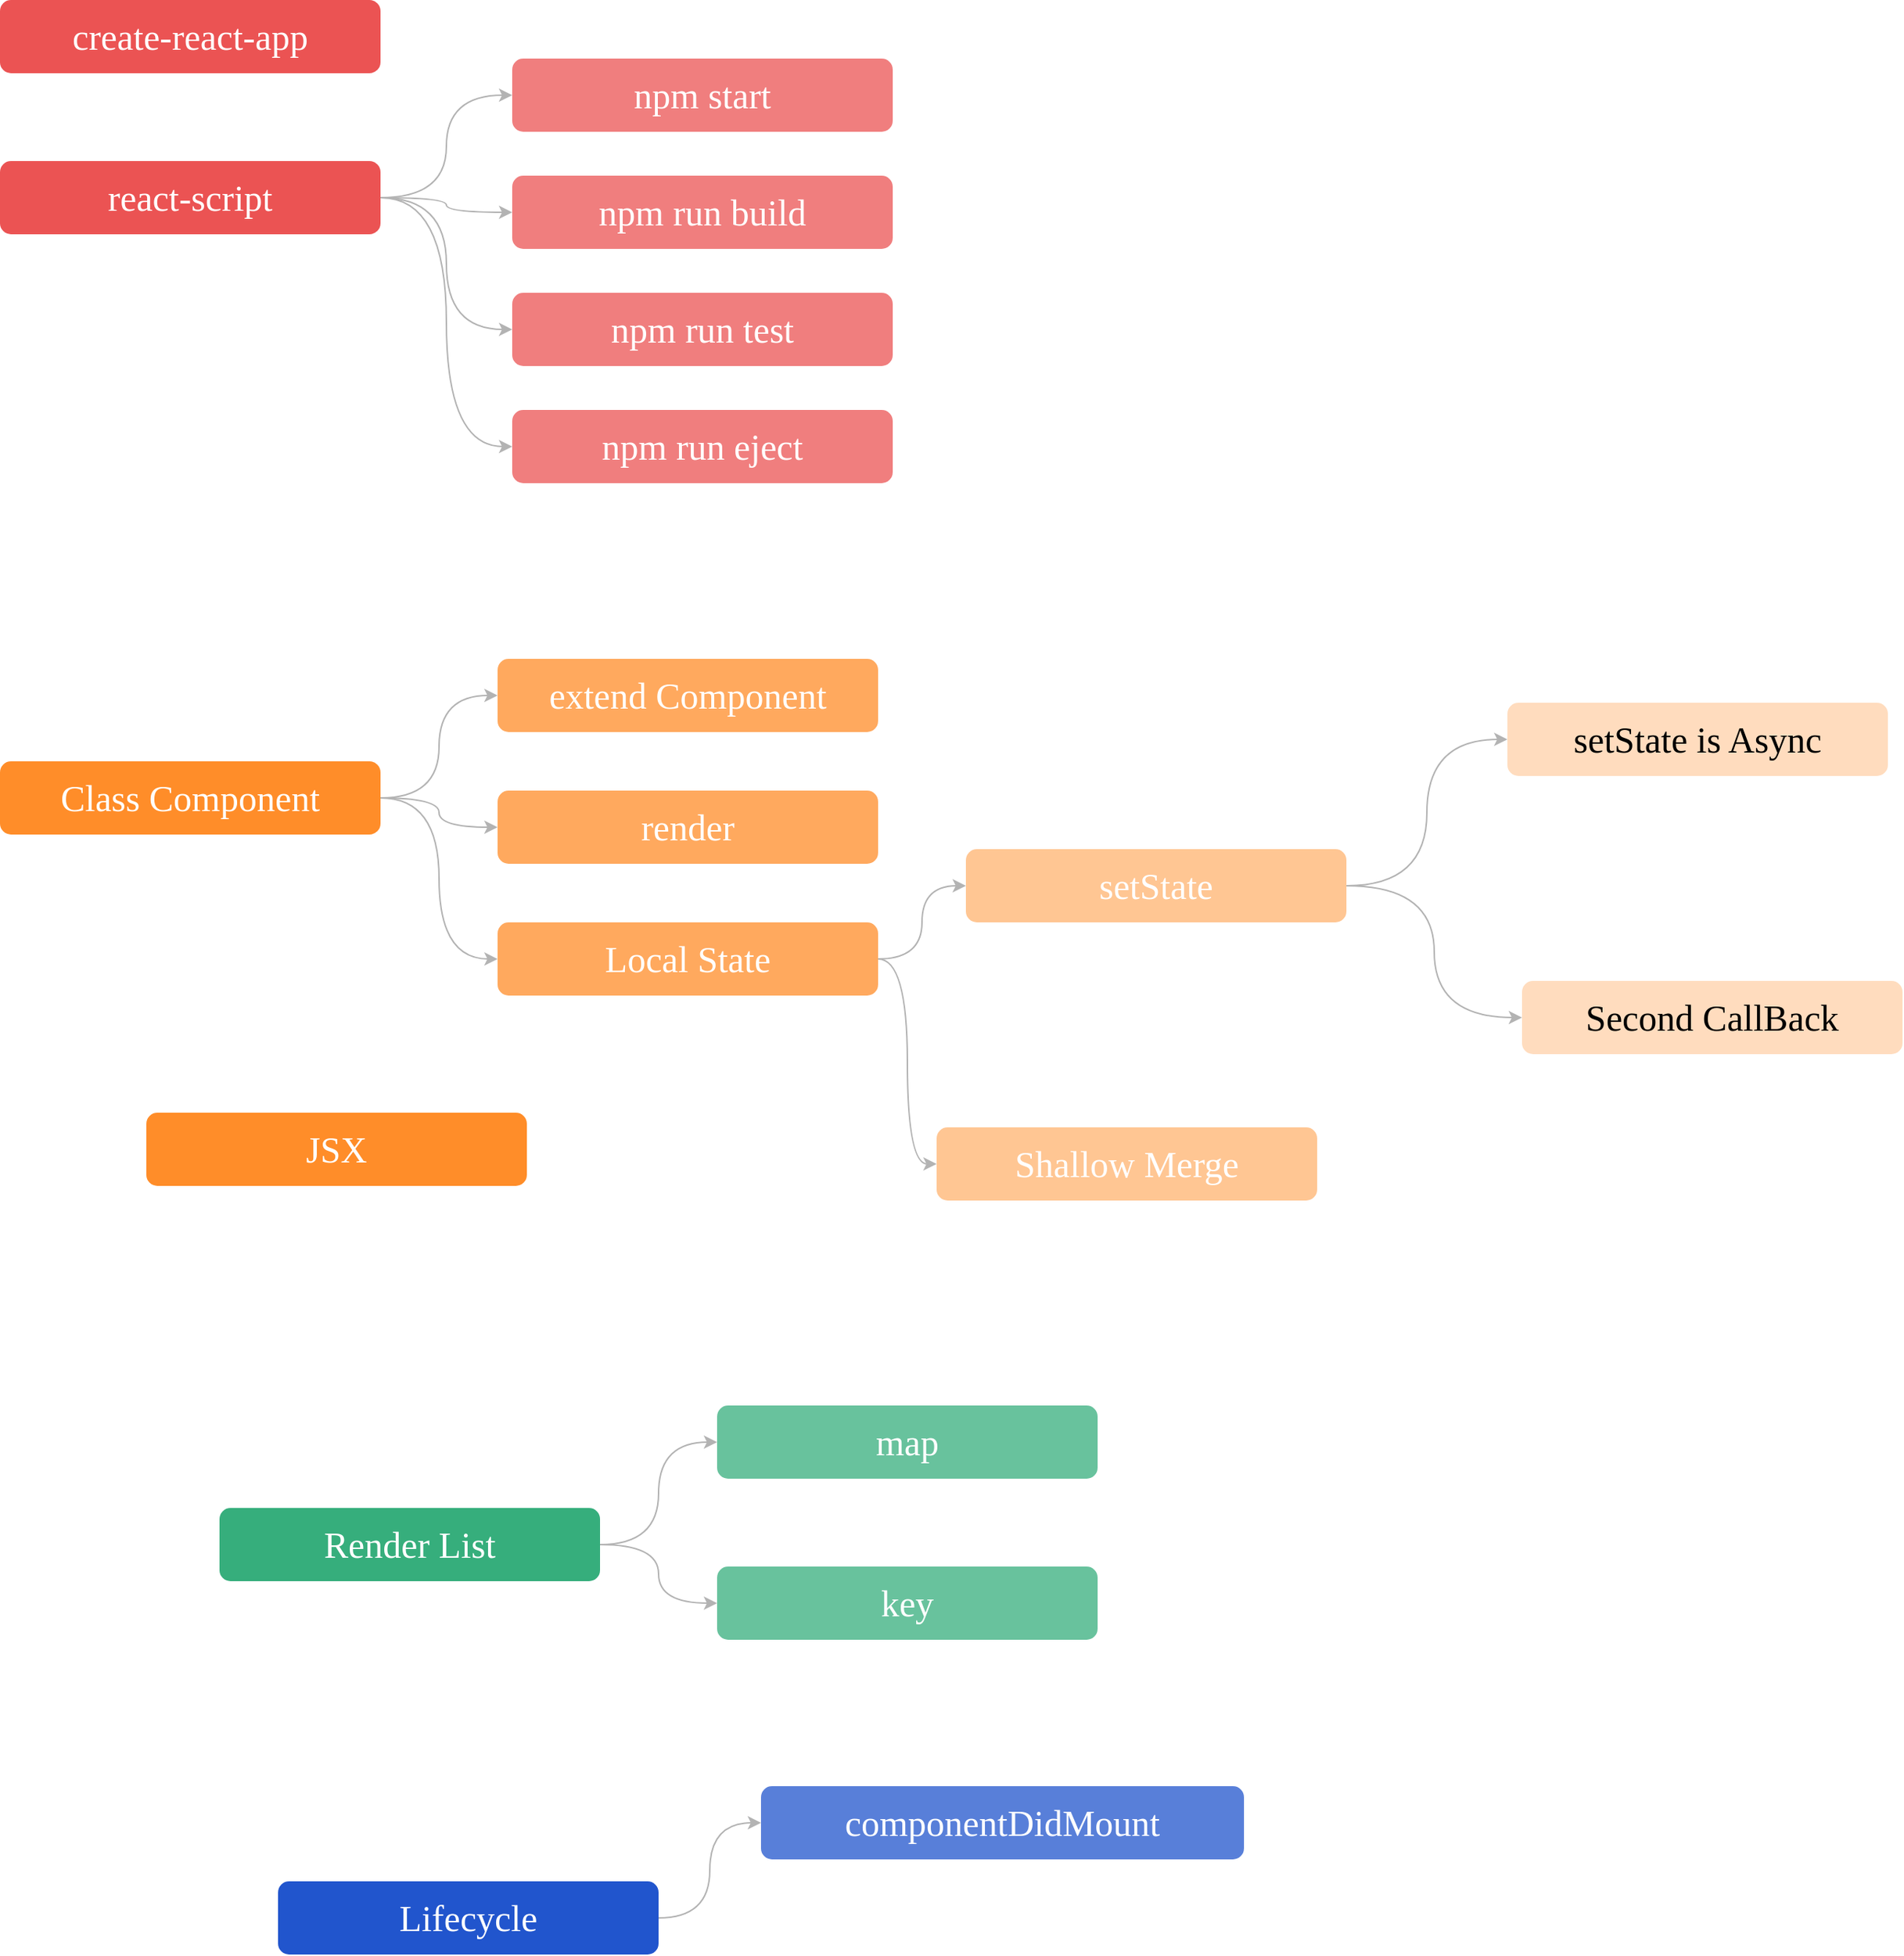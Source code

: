 <mxfile version="18.0.3" type="github">
  <diagram id="kkIWBONtut1Cj8dUf7EF" name="Page-1">
    <mxGraphModel dx="1803" dy="987" grid="1" gridSize="10" guides="1" tooltips="1" connect="1" arrows="1" fold="1" page="1" pageScale="1" pageWidth="850" pageHeight="1100" math="0" shadow="0">
      <root>
        <mxCell id="0" />
        <mxCell id="1" parent="0" />
        <mxCell id="c_d547vfI3Nk0mtCro0D-2" value="create-react-app" style="rounded=1;whiteSpace=wrap;html=1;fontFamily=Comfortaa;fontSource=https%3A%2F%2Ffonts.googleapis.com%2Fcss%3Ffamily%3DComfortaa;strokeColor=none;fillColor=#EB5353;fontColor=#FFFFFF;fontSize=25;" parent="1" vertex="1">
          <mxGeometry x="310" y="340" width="260" height="50" as="geometry" />
        </mxCell>
        <mxCell id="c_d547vfI3Nk0mtCro0D-9" style="rounded=0;orthogonalLoop=1;jettySize=auto;html=1;entryX=0;entryY=0.5;entryDx=0;entryDy=0;fontFamily=Comfortaa;fontSource=https%3A%2F%2Ffonts.googleapis.com%2Fcss%3Ffamily%3DComfortaa;fontSize=25;fontColor=#FFFFFF;edgeStyle=orthogonalEdgeStyle;curved=1;strokeColor=#B3B3B3;" parent="1" source="c_d547vfI3Nk0mtCro0D-4" target="c_d547vfI3Nk0mtCro0D-5" edge="1">
          <mxGeometry relative="1" as="geometry" />
        </mxCell>
        <mxCell id="c_d547vfI3Nk0mtCro0D-10" style="edgeStyle=orthogonalEdgeStyle;curved=1;rounded=0;orthogonalLoop=1;jettySize=auto;html=1;entryX=0;entryY=0.5;entryDx=0;entryDy=0;fontFamily=Comfortaa;fontSource=https%3A%2F%2Ffonts.googleapis.com%2Fcss%3Ffamily%3DComfortaa;fontSize=25;fontColor=#FFFFFF;strokeColor=#B3B3B3;" parent="1" source="c_d547vfI3Nk0mtCro0D-4" target="c_d547vfI3Nk0mtCro0D-6" edge="1">
          <mxGeometry relative="1" as="geometry" />
        </mxCell>
        <mxCell id="c_d547vfI3Nk0mtCro0D-11" style="edgeStyle=orthogonalEdgeStyle;curved=1;rounded=0;orthogonalLoop=1;jettySize=auto;html=1;entryX=0;entryY=0.5;entryDx=0;entryDy=0;fontFamily=Comfortaa;fontSource=https%3A%2F%2Ffonts.googleapis.com%2Fcss%3Ffamily%3DComfortaa;fontSize=25;fontColor=#FFFFFF;strokeColor=#B3B3B3;" parent="1" source="c_d547vfI3Nk0mtCro0D-4" target="c_d547vfI3Nk0mtCro0D-7" edge="1">
          <mxGeometry relative="1" as="geometry" />
        </mxCell>
        <mxCell id="c_d547vfI3Nk0mtCro0D-13" style="edgeStyle=orthogonalEdgeStyle;curved=1;rounded=0;orthogonalLoop=1;jettySize=auto;html=1;entryX=0;entryY=0.5;entryDx=0;entryDy=0;fontFamily=Comfortaa;fontSource=https%3A%2F%2Ffonts.googleapis.com%2Fcss%3Ffamily%3DComfortaa;fontSize=25;fontColor=#FFFFFF;strokeColor=#B3B3B3;" parent="1" source="c_d547vfI3Nk0mtCro0D-4" target="c_d547vfI3Nk0mtCro0D-12" edge="1">
          <mxGeometry relative="1" as="geometry" />
        </mxCell>
        <mxCell id="c_d547vfI3Nk0mtCro0D-4" value="react-script" style="rounded=1;whiteSpace=wrap;html=1;fontFamily=Comfortaa;fontSource=https%3A%2F%2Ffonts.googleapis.com%2Fcss%3Ffamily%3DComfortaa;strokeColor=none;fillColor=#EB5353;fontColor=#FFFFFF;fontSize=25;" parent="1" vertex="1">
          <mxGeometry x="310" y="450" width="260" height="50" as="geometry" />
        </mxCell>
        <mxCell id="c_d547vfI3Nk0mtCro0D-5" value="npm start" style="rounded=1;whiteSpace=wrap;html=1;fontFamily=Comfortaa;fontSource=https%3A%2F%2Ffonts.googleapis.com%2Fcss%3Ffamily%3DComfortaa;strokeColor=none;fillColor=#EB5353;fontColor=#FFFFFF;fontSize=25;opacity=75;" parent="1" vertex="1">
          <mxGeometry x="660" y="380" width="260" height="50" as="geometry" />
        </mxCell>
        <mxCell id="c_d547vfI3Nk0mtCro0D-6" value="npm run build" style="rounded=1;whiteSpace=wrap;html=1;fontFamily=Comfortaa;fontSource=https%3A%2F%2Ffonts.googleapis.com%2Fcss%3Ffamily%3DComfortaa;strokeColor=none;fillColor=#EB5353;fontColor=#FFFFFF;fontSize=25;opacity=75;" parent="1" vertex="1">
          <mxGeometry x="660" y="460" width="260" height="50" as="geometry" />
        </mxCell>
        <mxCell id="c_d547vfI3Nk0mtCro0D-7" value="npm run test" style="rounded=1;whiteSpace=wrap;html=1;fontFamily=Comfortaa;fontSource=https%3A%2F%2Ffonts.googleapis.com%2Fcss%3Ffamily%3DComfortaa;strokeColor=none;fillColor=#EB5353;fontColor=#FFFFFF;fontSize=25;opacity=75;" parent="1" vertex="1">
          <mxGeometry x="660" y="540" width="260" height="50" as="geometry" />
        </mxCell>
        <mxCell id="c_d547vfI3Nk0mtCro0D-12" value="npm run eject" style="rounded=1;whiteSpace=wrap;html=1;fontFamily=Comfortaa;fontSource=https%3A%2F%2Ffonts.googleapis.com%2Fcss%3Ffamily%3DComfortaa;strokeColor=none;fillColor=#EB5353;fontColor=#FFFFFF;fontSize=25;opacity=75;" parent="1" vertex="1">
          <mxGeometry x="660" y="620" width="260" height="50" as="geometry" />
        </mxCell>
        <mxCell id="c_d547vfI3Nk0mtCro0D-18" style="edgeStyle=orthogonalEdgeStyle;curved=1;rounded=0;orthogonalLoop=1;jettySize=auto;html=1;entryX=0;entryY=0.5;entryDx=0;entryDy=0;fontFamily=Comfortaa;fontSource=https%3A%2F%2Ffonts.googleapis.com%2Fcss%3Ffamily%3DComfortaa;fontSize=25;fontColor=#FFFFFF;strokeColor=#B3B3B3;" parent="1" source="c_d547vfI3Nk0mtCro0D-14" target="c_d547vfI3Nk0mtCro0D-15" edge="1">
          <mxGeometry relative="1" as="geometry" />
        </mxCell>
        <mxCell id="c_d547vfI3Nk0mtCro0D-19" style="edgeStyle=orthogonalEdgeStyle;curved=1;rounded=0;orthogonalLoop=1;jettySize=auto;html=1;entryX=0;entryY=0.5;entryDx=0;entryDy=0;fontFamily=Comfortaa;fontSource=https%3A%2F%2Ffonts.googleapis.com%2Fcss%3Ffamily%3DComfortaa;fontSize=25;fontColor=#FFFFFF;strokeColor=#B3B3B3;" parent="1" source="c_d547vfI3Nk0mtCro0D-14" target="c_d547vfI3Nk0mtCro0D-16" edge="1">
          <mxGeometry relative="1" as="geometry" />
        </mxCell>
        <mxCell id="c_d547vfI3Nk0mtCro0D-20" style="edgeStyle=orthogonalEdgeStyle;curved=1;rounded=0;orthogonalLoop=1;jettySize=auto;html=1;entryX=0;entryY=0.5;entryDx=0;entryDy=0;fontFamily=Comfortaa;fontSource=https%3A%2F%2Ffonts.googleapis.com%2Fcss%3Ffamily%3DComfortaa;fontSize=25;fontColor=#FFFFFF;strokeColor=#B3B3B3;" parent="1" source="c_d547vfI3Nk0mtCro0D-14" target="c_d547vfI3Nk0mtCro0D-17" edge="1">
          <mxGeometry relative="1" as="geometry" />
        </mxCell>
        <mxCell id="c_d547vfI3Nk0mtCro0D-14" value="Class Component" style="rounded=1;whiteSpace=wrap;html=1;fontFamily=Comfortaa;fontSource=https%3A%2F%2Ffonts.googleapis.com%2Fcss%3Ffamily%3DComfortaa;strokeColor=none;fillColor=#FF8D29;fontColor=#FFFFFF;fontSize=25;" parent="1" vertex="1">
          <mxGeometry x="310" y="860" width="260" height="50" as="geometry" />
        </mxCell>
        <mxCell id="c_d547vfI3Nk0mtCro0D-15" value="extend Component" style="rounded=1;whiteSpace=wrap;html=1;fontFamily=Comfortaa;fontSource=https%3A%2F%2Ffonts.googleapis.com%2Fcss%3Ffamily%3DComfortaa;strokeColor=none;fillColor=#FF8D29;fontColor=#FFFFFF;fontSize=25;opacity=75;" parent="1" vertex="1">
          <mxGeometry x="650" y="790" width="260" height="50" as="geometry" />
        </mxCell>
        <mxCell id="c_d547vfI3Nk0mtCro0D-16" value="render" style="rounded=1;whiteSpace=wrap;html=1;fontFamily=Comfortaa;fontSource=https%3A%2F%2Ffonts.googleapis.com%2Fcss%3Ffamily%3DComfortaa;strokeColor=none;fillColor=#FF8D29;fontColor=#FFFFFF;fontSize=25;opacity=75;" parent="1" vertex="1">
          <mxGeometry x="650" y="880" width="260" height="50" as="geometry" />
        </mxCell>
        <mxCell id="c_d547vfI3Nk0mtCro0D-28" style="edgeStyle=orthogonalEdgeStyle;curved=1;rounded=0;orthogonalLoop=1;jettySize=auto;html=1;entryX=0;entryY=0.5;entryDx=0;entryDy=0;fontFamily=Comfortaa;fontSource=https%3A%2F%2Ffonts.googleapis.com%2Fcss%3Ffamily%3DComfortaa;fontSize=25;fontColor=#FFFFFF;strokeColor=#B3B3B3;" parent="1" source="c_d547vfI3Nk0mtCro0D-17" target="c_d547vfI3Nk0mtCro0D-21" edge="1">
          <mxGeometry relative="1" as="geometry" />
        </mxCell>
        <mxCell id="c_d547vfI3Nk0mtCro0D-29" style="edgeStyle=orthogonalEdgeStyle;curved=1;rounded=0;orthogonalLoop=1;jettySize=auto;html=1;entryX=0;entryY=0.5;entryDx=0;entryDy=0;fontFamily=Comfortaa;fontSource=https%3A%2F%2Ffonts.googleapis.com%2Fcss%3Ffamily%3DComfortaa;fontSize=25;fontColor=#FFFFFF;strokeColor=#B3B3B3;" parent="1" source="c_d547vfI3Nk0mtCro0D-17" target="c_d547vfI3Nk0mtCro0D-22" edge="1">
          <mxGeometry relative="1" as="geometry" />
        </mxCell>
        <mxCell id="c_d547vfI3Nk0mtCro0D-17" value="Local State" style="rounded=1;whiteSpace=wrap;html=1;fontFamily=Comfortaa;fontSource=https%3A%2F%2Ffonts.googleapis.com%2Fcss%3Ffamily%3DComfortaa;strokeColor=none;fillColor=#FF8D29;fontColor=#FFFFFF;fontSize=25;opacity=75;" parent="1" vertex="1">
          <mxGeometry x="650" y="970" width="260" height="50" as="geometry" />
        </mxCell>
        <mxCell id="c_d547vfI3Nk0mtCro0D-25" style="edgeStyle=orthogonalEdgeStyle;curved=1;rounded=0;orthogonalLoop=1;jettySize=auto;html=1;entryX=0;entryY=0.5;entryDx=0;entryDy=0;fontFamily=Comfortaa;fontSource=https%3A%2F%2Ffonts.googleapis.com%2Fcss%3Ffamily%3DComfortaa;fontSize=25;fontColor=#FFFFFF;strokeColor=#B3B3B3;" parent="1" source="c_d547vfI3Nk0mtCro0D-21" target="c_d547vfI3Nk0mtCro0D-23" edge="1">
          <mxGeometry relative="1" as="geometry" />
        </mxCell>
        <mxCell id="c_d547vfI3Nk0mtCro0D-26" style="edgeStyle=orthogonalEdgeStyle;curved=1;rounded=0;orthogonalLoop=1;jettySize=auto;html=1;fontFamily=Comfortaa;fontSource=https%3A%2F%2Ffonts.googleapis.com%2Fcss%3Ffamily%3DComfortaa;fontSize=25;fontColor=#FFFFFF;strokeColor=#B3B3B3;entryX=0;entryY=0.5;entryDx=0;entryDy=0;" parent="1" source="c_d547vfI3Nk0mtCro0D-21" target="c_d547vfI3Nk0mtCro0D-24" edge="1">
          <mxGeometry relative="1" as="geometry" />
        </mxCell>
        <mxCell id="c_d547vfI3Nk0mtCro0D-21" value="setState" style="rounded=1;whiteSpace=wrap;html=1;fontFamily=Comfortaa;fontSource=https%3A%2F%2Ffonts.googleapis.com%2Fcss%3Ffamily%3DComfortaa;strokeColor=none;fillColor=#FF8D29;fontColor=#FFFFFF;fontSize=25;opacity=50;" parent="1" vertex="1">
          <mxGeometry x="970" y="920" width="260" height="50" as="geometry" />
        </mxCell>
        <mxCell id="c_d547vfI3Nk0mtCro0D-22" value="Shallow Merge" style="rounded=1;whiteSpace=wrap;html=1;fontFamily=Comfortaa;fontSource=https%3A%2F%2Ffonts.googleapis.com%2Fcss%3Ffamily%3DComfortaa;strokeColor=none;fillColor=#FF8D29;fontColor=#FFFFFF;fontSize=25;opacity=50;" parent="1" vertex="1">
          <mxGeometry x="950" y="1110" width="260" height="50" as="geometry" />
        </mxCell>
        <mxCell id="c_d547vfI3Nk0mtCro0D-23" value="setState is Async" style="rounded=1;whiteSpace=wrap;html=1;fontFamily=Comfortaa;fontSource=https%3A%2F%2Ffonts.googleapis.com%2Fcss%3Ffamily%3DComfortaa;strokeColor=none;fillColor=#FF8D29;fontColor=#000000;fontSize=25;opacity=30;" parent="1" vertex="1">
          <mxGeometry x="1340" y="820" width="260" height="50" as="geometry" />
        </mxCell>
        <mxCell id="c_d547vfI3Nk0mtCro0D-24" value="Second CallBack" style="rounded=1;whiteSpace=wrap;html=1;fontFamily=Comfortaa;fontSource=https%3A%2F%2Ffonts.googleapis.com%2Fcss%3Ffamily%3DComfortaa;strokeColor=none;fillColor=#FF8D29;fontColor=#000000;fontSize=25;opacity=30;" parent="1" vertex="1">
          <mxGeometry x="1350" y="1010" width="260" height="50" as="geometry" />
        </mxCell>
        <mxCell id="c_d547vfI3Nk0mtCro0D-33" style="edgeStyle=orthogonalEdgeStyle;curved=1;rounded=0;orthogonalLoop=1;jettySize=auto;html=1;fontFamily=Comfortaa;fontSource=https%3A%2F%2Ffonts.googleapis.com%2Fcss%3Ffamily%3DComfortaa;fontSize=25;fontColor=#000000;strokeColor=#B3B3B3;entryX=0;entryY=0.5;entryDx=0;entryDy=0;" parent="1" source="c_d547vfI3Nk0mtCro0D-30" target="c_d547vfI3Nk0mtCro0D-31" edge="1">
          <mxGeometry relative="1" as="geometry">
            <mxPoint x="790" y="1330" as="targetPoint" />
          </mxGeometry>
        </mxCell>
        <mxCell id="c_d547vfI3Nk0mtCro0D-34" style="edgeStyle=orthogonalEdgeStyle;curved=1;rounded=0;orthogonalLoop=1;jettySize=auto;html=1;entryX=0;entryY=0.5;entryDx=0;entryDy=0;fontFamily=Comfortaa;fontSource=https%3A%2F%2Ffonts.googleapis.com%2Fcss%3Ffamily%3DComfortaa;fontSize=25;fontColor=#000000;strokeColor=#B3B3B3;" parent="1" source="c_d547vfI3Nk0mtCro0D-30" target="c_d547vfI3Nk0mtCro0D-32" edge="1">
          <mxGeometry relative="1" as="geometry" />
        </mxCell>
        <mxCell id="c_d547vfI3Nk0mtCro0D-30" value="Render List" style="rounded=1;whiteSpace=wrap;html=1;fontFamily=Comfortaa;fontSource=https%3A%2F%2Ffonts.googleapis.com%2Fcss%3Ffamily%3DComfortaa;strokeColor=none;fillColor=#36AE7C;fontColor=#FFFFFF;fontSize=25;" parent="1" vertex="1">
          <mxGeometry x="460" y="1370" width="260" height="50" as="geometry" />
        </mxCell>
        <mxCell id="c_d547vfI3Nk0mtCro0D-31" value="map" style="rounded=1;whiteSpace=wrap;html=1;fontFamily=Comfortaa;fontSource=https%3A%2F%2Ffonts.googleapis.com%2Fcss%3Ffamily%3DComfortaa;strokeColor=none;fillColor=#36AE7C;fontColor=#FFFFFF;fontSize=25;opacity=75;" parent="1" vertex="1">
          <mxGeometry x="800" y="1300" width="260" height="50" as="geometry" />
        </mxCell>
        <mxCell id="c_d547vfI3Nk0mtCro0D-32" value="key" style="rounded=1;whiteSpace=wrap;html=1;fontFamily=Comfortaa;fontSource=https%3A%2F%2Ffonts.googleapis.com%2Fcss%3Ffamily%3DComfortaa;strokeColor=none;fillColor=#36AE7C;fontColor=#FFFFFF;fontSize=25;opacity=75;" parent="1" vertex="1">
          <mxGeometry x="800" y="1410" width="260" height="50" as="geometry" />
        </mxCell>
        <mxCell id="JVaz6ElBHkBItm1_ASm2-5" style="edgeStyle=orthogonalEdgeStyle;shape=connector;curved=1;rounded=0;orthogonalLoop=1;jettySize=auto;html=1;entryX=0;entryY=0.5;entryDx=0;entryDy=0;labelBackgroundColor=default;fontFamily=Comfortaa;fontSource=https%3A%2F%2Ffonts.googleapis.com%2Fcss%3Ffamily%3DComfortaa;fontSize=25;fontColor=#000000;endArrow=classic;strokeColor=#B3B3B3;" parent="1" source="JVaz6ElBHkBItm1_ASm2-1" target="JVaz6ElBHkBItm1_ASm2-2" edge="1">
          <mxGeometry relative="1" as="geometry" />
        </mxCell>
        <mxCell id="JVaz6ElBHkBItm1_ASm2-1" value="Lifecycle" style="rounded=1;whiteSpace=wrap;html=1;fontFamily=Comfortaa;fontSource=https%3A%2F%2Ffonts.googleapis.com%2Fcss%3Ffamily%3DComfortaa;strokeColor=none;fillColor=#2155CD;fontColor=#FFFFFF;fontSize=25;" parent="1" vertex="1">
          <mxGeometry x="500" y="1625" width="260" height="50" as="geometry" />
        </mxCell>
        <mxCell id="JVaz6ElBHkBItm1_ASm2-2" value="componentDidMount" style="rounded=1;whiteSpace=wrap;html=1;fontFamily=Comfortaa;fontSource=https%3A%2F%2Ffonts.googleapis.com%2Fcss%3Ffamily%3DComfortaa;strokeColor=none;fillColor=#2155CD;fontColor=#FFFFFF;fontSize=25;opacity=75;" parent="1" vertex="1">
          <mxGeometry x="830" y="1560" width="330" height="50" as="geometry" />
        </mxCell>
        <mxCell id="dlwIHl8RObUSxzNupPcz-1" value="JSX " style="rounded=1;whiteSpace=wrap;html=1;fontFamily=Comfortaa;fontSource=https%3A%2F%2Ffonts.googleapis.com%2Fcss%3Ffamily%3DComfortaa;strokeColor=none;fillColor=#FF8D29;fontColor=#FFFFFF;fontSize=25;" vertex="1" parent="1">
          <mxGeometry x="410" y="1100" width="260" height="50" as="geometry" />
        </mxCell>
      </root>
    </mxGraphModel>
  </diagram>
</mxfile>
